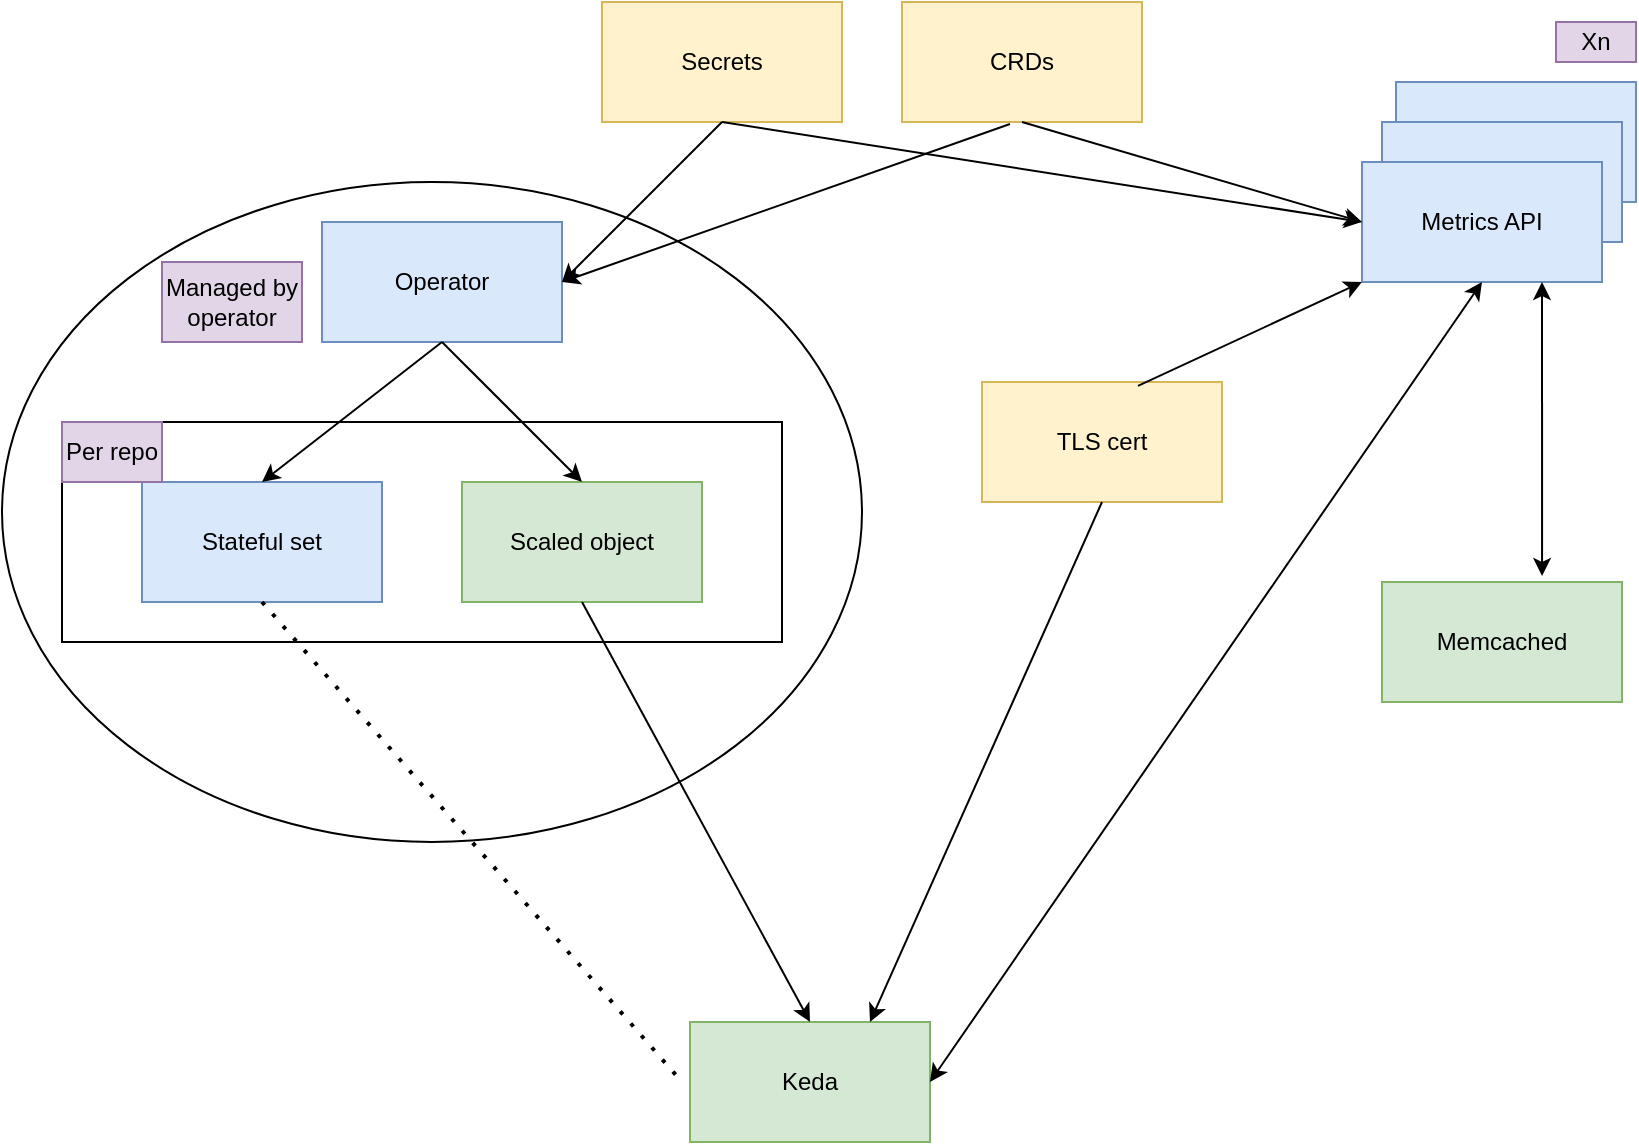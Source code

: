 <mxfile version="14.4.8" type="device"><diagram id="_C70FcttplfnJO9LRjxs" name="Page-1"><mxGraphModel dx="1422" dy="737" grid="1" gridSize="10" guides="1" tooltips="1" connect="1" arrows="1" fold="1" page="1" pageScale="1" pageWidth="827" pageHeight="1169" math="0" shadow="0"><root><mxCell id="0"/><mxCell id="1" parent="0"/><mxCell id="N0fLpy0cx5ZnR-npTzTl-20" value="" style="ellipse;whiteSpace=wrap;html=1;" vertex="1" parent="1"><mxGeometry x="10" y="130" width="430" height="330" as="geometry"/></mxCell><mxCell id="N0fLpy0cx5ZnR-npTzTl-28" value="" style="rounded=0;whiteSpace=wrap;html=1;" vertex="1" parent="1"><mxGeometry x="40" y="250" width="360" height="110" as="geometry"/></mxCell><mxCell id="N0fLpy0cx5ZnR-npTzTl-25" value="Metrics API" style="rounded=0;whiteSpace=wrap;html=1;fillColor=#dae8fc;strokeColor=#6c8ebf;" vertex="1" parent="1"><mxGeometry x="707" y="80" width="120" height="60" as="geometry"/></mxCell><mxCell id="N0fLpy0cx5ZnR-npTzTl-24" value="Metrics API" style="rounded=0;whiteSpace=wrap;html=1;fillColor=#dae8fc;strokeColor=#6c8ebf;" vertex="1" parent="1"><mxGeometry x="700" y="100" width="120" height="60" as="geometry"/></mxCell><mxCell id="N0fLpy0cx5ZnR-npTzTl-1" value="Operator" style="rounded=0;whiteSpace=wrap;html=1;fillColor=#dae8fc;strokeColor=#6c8ebf;" vertex="1" parent="1"><mxGeometry x="170" y="150" width="120" height="60" as="geometry"/></mxCell><mxCell id="N0fLpy0cx5ZnR-npTzTl-2" value="CRDs" style="rounded=0;whiteSpace=wrap;html=1;fillColor=#fff2cc;strokeColor=#d6b656;" vertex="1" parent="1"><mxGeometry x="460" y="40" width="120" height="60" as="geometry"/></mxCell><mxCell id="N0fLpy0cx5ZnR-npTzTl-3" value="Stateful set" style="rounded=0;whiteSpace=wrap;html=1;fillColor=#dae8fc;strokeColor=#6c8ebf;" vertex="1" parent="1"><mxGeometry x="80" y="280" width="120" height="60" as="geometry"/></mxCell><mxCell id="N0fLpy0cx5ZnR-npTzTl-4" value="Scaled object" style="rounded=0;whiteSpace=wrap;html=1;fillColor=#d5e8d4;strokeColor=#82b366;" vertex="1" parent="1"><mxGeometry x="240" y="280" width="120" height="60" as="geometry"/></mxCell><mxCell id="N0fLpy0cx5ZnR-npTzTl-5" value="Secrets" style="rounded=0;whiteSpace=wrap;html=1;fillColor=#fff2cc;strokeColor=#d6b656;" vertex="1" parent="1"><mxGeometry x="310" y="40" width="120" height="60" as="geometry"/></mxCell><mxCell id="N0fLpy0cx5ZnR-npTzTl-6" value="" style="endArrow=classic;html=1;entryX=1;entryY=0.5;entryDx=0;entryDy=0;exitX=0.5;exitY=1;exitDx=0;exitDy=0;" edge="1" parent="1" source="N0fLpy0cx5ZnR-npTzTl-5" target="N0fLpy0cx5ZnR-npTzTl-1"><mxGeometry width="50" height="50" relative="1" as="geometry"><mxPoint x="390" y="430" as="sourcePoint"/><mxPoint x="440" y="380" as="targetPoint"/></mxGeometry></mxCell><mxCell id="N0fLpy0cx5ZnR-npTzTl-7" value="" style="endArrow=classic;html=1;entryX=1;entryY=0.5;entryDx=0;entryDy=0;exitX=0.45;exitY=1.017;exitDx=0;exitDy=0;exitPerimeter=0;" edge="1" parent="1" source="N0fLpy0cx5ZnR-npTzTl-2" target="N0fLpy0cx5ZnR-npTzTl-1"><mxGeometry width="50" height="50" relative="1" as="geometry"><mxPoint x="390" y="430" as="sourcePoint"/><mxPoint x="440" y="380" as="targetPoint"/></mxGeometry></mxCell><mxCell id="N0fLpy0cx5ZnR-npTzTl-8" value="" style="endArrow=classic;html=1;exitX=0.5;exitY=1;exitDx=0;exitDy=0;entryX=0.5;entryY=0;entryDx=0;entryDy=0;" edge="1" parent="1" source="N0fLpy0cx5ZnR-npTzTl-1" target="N0fLpy0cx5ZnR-npTzTl-4"><mxGeometry width="50" height="50" relative="1" as="geometry"><mxPoint x="390" y="430" as="sourcePoint"/><mxPoint x="440" y="380" as="targetPoint"/></mxGeometry></mxCell><mxCell id="N0fLpy0cx5ZnR-npTzTl-9" value="" style="endArrow=classic;html=1;exitX=0.5;exitY=1;exitDx=0;exitDy=0;entryX=0.5;entryY=0;entryDx=0;entryDy=0;" edge="1" parent="1" source="N0fLpy0cx5ZnR-npTzTl-1" target="N0fLpy0cx5ZnR-npTzTl-3"><mxGeometry width="50" height="50" relative="1" as="geometry"><mxPoint x="390" y="430" as="sourcePoint"/><mxPoint x="440" y="380" as="targetPoint"/></mxGeometry></mxCell><mxCell id="N0fLpy0cx5ZnR-npTzTl-10" value="Keda" style="rounded=0;whiteSpace=wrap;html=1;fillColor=#d5e8d4;strokeColor=#82b366;" vertex="1" parent="1"><mxGeometry x="354" y="550" width="120" height="60" as="geometry"/></mxCell><mxCell id="N0fLpy0cx5ZnR-npTzTl-11" value="" style="endArrow=classic;html=1;exitX=0.5;exitY=1;exitDx=0;exitDy=0;entryX=0.5;entryY=0;entryDx=0;entryDy=0;" edge="1" parent="1" source="N0fLpy0cx5ZnR-npTzTl-4" target="N0fLpy0cx5ZnR-npTzTl-10"><mxGeometry width="50" height="50" relative="1" as="geometry"><mxPoint x="390" y="430" as="sourcePoint"/><mxPoint x="440" y="380" as="targetPoint"/></mxGeometry></mxCell><mxCell id="N0fLpy0cx5ZnR-npTzTl-12" value="" style="endArrow=none;dashed=1;html=1;dashPattern=1 3;strokeWidth=2;exitX=0.5;exitY=1;exitDx=0;exitDy=0;" edge="1" parent="1" source="N0fLpy0cx5ZnR-npTzTl-3"><mxGeometry width="50" height="50" relative="1" as="geometry"><mxPoint x="390" y="430" as="sourcePoint"/><mxPoint x="350" y="580" as="targetPoint"/></mxGeometry></mxCell><mxCell id="N0fLpy0cx5ZnR-npTzTl-13" value="Metrics API" style="rounded=0;whiteSpace=wrap;html=1;fillColor=#dae8fc;strokeColor=#6c8ebf;" vertex="1" parent="1"><mxGeometry x="690" y="120" width="120" height="60" as="geometry"/></mxCell><mxCell id="N0fLpy0cx5ZnR-npTzTl-15" value="" style="endArrow=classic;startArrow=classic;html=1;entryX=0.5;entryY=1;entryDx=0;entryDy=0;exitX=1;exitY=0.5;exitDx=0;exitDy=0;" edge="1" parent="1" source="N0fLpy0cx5ZnR-npTzTl-10" target="N0fLpy0cx5ZnR-npTzTl-13"><mxGeometry width="50" height="50" relative="1" as="geometry"><mxPoint x="390" y="430" as="sourcePoint"/><mxPoint x="440" y="380" as="targetPoint"/></mxGeometry></mxCell><mxCell id="N0fLpy0cx5ZnR-npTzTl-16" value="" style="endArrow=classic;html=1;entryX=0;entryY=0.5;entryDx=0;entryDy=0;exitX=0.5;exitY=1;exitDx=0;exitDy=0;" edge="1" parent="1" source="N0fLpy0cx5ZnR-npTzTl-2" target="N0fLpy0cx5ZnR-npTzTl-13"><mxGeometry width="50" height="50" relative="1" as="geometry"><mxPoint x="390" y="430" as="sourcePoint"/><mxPoint x="440" y="380" as="targetPoint"/></mxGeometry></mxCell><mxCell id="N0fLpy0cx5ZnR-npTzTl-17" value="" style="endArrow=classic;html=1;exitX=0.5;exitY=1;exitDx=0;exitDy=0;entryX=0;entryY=0.5;entryDx=0;entryDy=0;" edge="1" parent="1" source="N0fLpy0cx5ZnR-npTzTl-5" target="N0fLpy0cx5ZnR-npTzTl-13"><mxGeometry width="50" height="50" relative="1" as="geometry"><mxPoint x="390" y="430" as="sourcePoint"/><mxPoint x="620" y="180" as="targetPoint"/></mxGeometry></mxCell><mxCell id="N0fLpy0cx5ZnR-npTzTl-21" value="TLS cert" style="rounded=0;whiteSpace=wrap;html=1;fillColor=#fff2cc;strokeColor=#d6b656;" vertex="1" parent="1"><mxGeometry x="500" y="230" width="120" height="60" as="geometry"/></mxCell><mxCell id="N0fLpy0cx5ZnR-npTzTl-22" value="" style="endArrow=classic;html=1;entryX=0.75;entryY=0;entryDx=0;entryDy=0;exitX=0.5;exitY=1;exitDx=0;exitDy=0;" edge="1" parent="1" source="N0fLpy0cx5ZnR-npTzTl-21" target="N0fLpy0cx5ZnR-npTzTl-10"><mxGeometry width="50" height="50" relative="1" as="geometry"><mxPoint x="390" y="430" as="sourcePoint"/><mxPoint x="440" y="380" as="targetPoint"/></mxGeometry></mxCell><mxCell id="N0fLpy0cx5ZnR-npTzTl-23" value="" style="endArrow=classic;html=1;entryX=0;entryY=1;entryDx=0;entryDy=0;exitX=0.65;exitY=0.033;exitDx=0;exitDy=0;exitPerimeter=0;" edge="1" parent="1" source="N0fLpy0cx5ZnR-npTzTl-21" target="N0fLpy0cx5ZnR-npTzTl-13"><mxGeometry width="50" height="50" relative="1" as="geometry"><mxPoint x="390" y="430" as="sourcePoint"/><mxPoint x="440" y="380" as="targetPoint"/></mxGeometry></mxCell><mxCell id="N0fLpy0cx5ZnR-npTzTl-26" value="Memcached" style="rounded=0;whiteSpace=wrap;html=1;fillColor=#d5e8d4;strokeColor=#82b366;" vertex="1" parent="1"><mxGeometry x="700" y="330" width="120" height="60" as="geometry"/></mxCell><mxCell id="N0fLpy0cx5ZnR-npTzTl-27" value="" style="endArrow=classic;startArrow=classic;html=1;entryX=0.75;entryY=1;entryDx=0;entryDy=0;exitX=0.667;exitY=-0.05;exitDx=0;exitDy=0;exitPerimeter=0;" edge="1" parent="1" source="N0fLpy0cx5ZnR-npTzTl-26" target="N0fLpy0cx5ZnR-npTzTl-13"><mxGeometry width="50" height="50" relative="1" as="geometry"><mxPoint x="390" y="430" as="sourcePoint"/><mxPoint x="440" y="380" as="targetPoint"/></mxGeometry></mxCell><mxCell id="N0fLpy0cx5ZnR-npTzTl-29" value="Per repo" style="text;html=1;strokeColor=#9673a6;fillColor=#e1d5e7;align=center;verticalAlign=middle;whiteSpace=wrap;rounded=0;" vertex="1" parent="1"><mxGeometry x="40" y="250" width="50" height="30" as="geometry"/></mxCell><mxCell id="N0fLpy0cx5ZnR-npTzTl-31" value="Xn" style="text;html=1;strokeColor=#9673a6;fillColor=#e1d5e7;align=center;verticalAlign=middle;whiteSpace=wrap;rounded=0;" vertex="1" parent="1"><mxGeometry x="787" y="50" width="40" height="20" as="geometry"/></mxCell><mxCell id="N0fLpy0cx5ZnR-npTzTl-32" value="Managed by operator" style="text;html=1;strokeColor=#9673a6;fillColor=#e1d5e7;align=center;verticalAlign=middle;whiteSpace=wrap;rounded=0;" vertex="1" parent="1"><mxGeometry x="90" y="170" width="70" height="40" as="geometry"/></mxCell></root></mxGraphModel></diagram></mxfile>